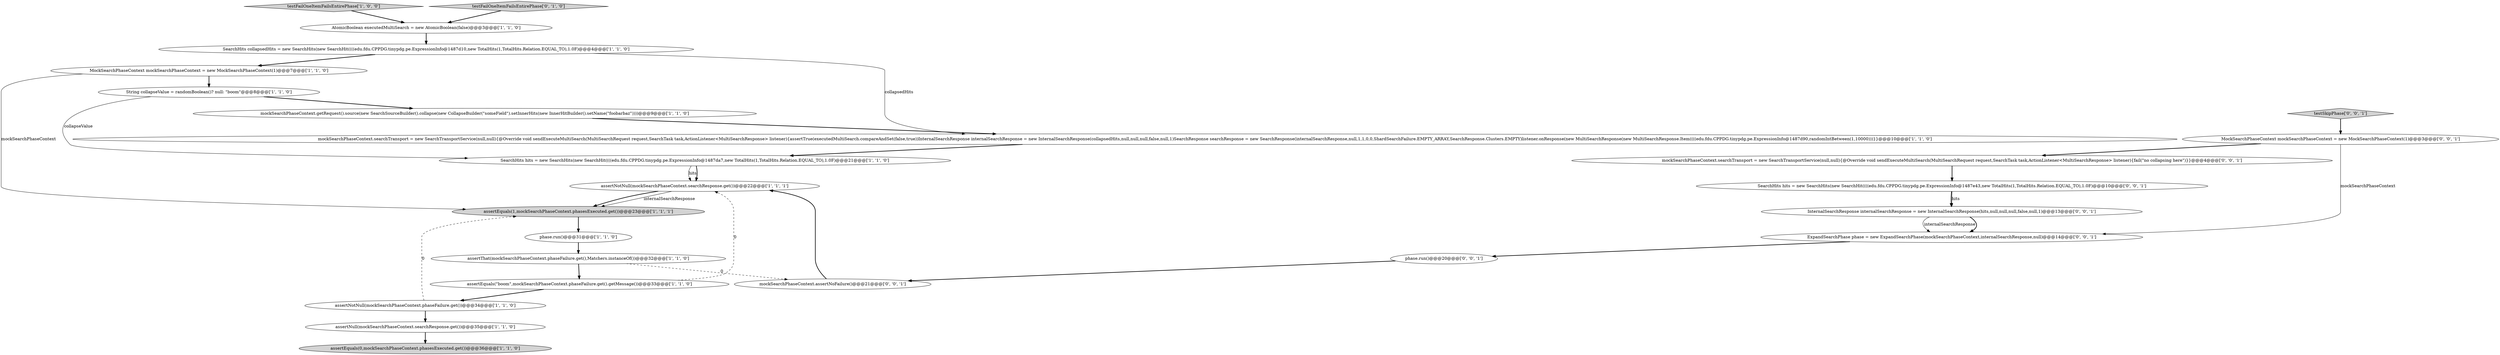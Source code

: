 digraph {
2 [style = filled, label = "mockSearchPhaseContext.getRequest().source(new SearchSourceBuilder().collapse(new CollapseBuilder(\"someField\").setInnerHits(new InnerHitBuilder().setName(\"foobarbaz\"))))@@@9@@@['1', '1', '0']", fillcolor = white, shape = ellipse image = "AAA0AAABBB1BBB"];
18 [style = filled, label = "SearchHits hits = new SearchHits(new SearchHit((((edu.fdu.CPPDG.tinypdg.pe.ExpressionInfo@1487e43,new TotalHits(1,TotalHits.Relation.EQUAL_TO),1.0F)@@@10@@@['0', '0', '1']", fillcolor = white, shape = ellipse image = "AAA0AAABBB3BBB"];
10 [style = filled, label = "SearchHits collapsedHits = new SearchHits(new SearchHit((((edu.fdu.CPPDG.tinypdg.pe.ExpressionInfo@1487d10,new TotalHits(1,TotalHits.Relation.EQUAL_TO),1.0F)@@@4@@@['1', '1', '0']", fillcolor = white, shape = ellipse image = "AAA0AAABBB1BBB"];
8 [style = filled, label = "phase.run()@@@31@@@['1', '1', '0']", fillcolor = white, shape = ellipse image = "AAA0AAABBB1BBB"];
21 [style = filled, label = "testSkipPhase['0', '0', '1']", fillcolor = lightgray, shape = diamond image = "AAA0AAABBB3BBB"];
1 [style = filled, label = "assertNotNull(mockSearchPhaseContext.searchResponse.get())@@@22@@@['1', '1', '1']", fillcolor = white, shape = ellipse image = "AAA0AAABBB1BBB"];
3 [style = filled, label = "assertThat(mockSearchPhaseContext.phaseFailure.get(),Matchers.instanceOf())@@@32@@@['1', '1', '0']", fillcolor = white, shape = ellipse image = "AAA0AAABBB1BBB"];
4 [style = filled, label = "testFailOneItemFailsEntirePhase['1', '0', '0']", fillcolor = lightgray, shape = diamond image = "AAA0AAABBB1BBB"];
15 [style = filled, label = "AtomicBoolean executedMultiSearch = new AtomicBoolean(false)@@@3@@@['1', '1', '0']", fillcolor = white, shape = ellipse image = "AAA0AAABBB1BBB"];
20 [style = filled, label = "InternalSearchResponse internalSearchResponse = new InternalSearchResponse(hits,null,null,null,false,null,1)@@@13@@@['0', '0', '1']", fillcolor = white, shape = ellipse image = "AAA0AAABBB3BBB"];
6 [style = filled, label = "SearchHits hits = new SearchHits(new SearchHit((((edu.fdu.CPPDG.tinypdg.pe.ExpressionInfo@1487da7,new TotalHits(1,TotalHits.Relation.EQUAL_TO),1.0F)@@@21@@@['1', '1', '0']", fillcolor = white, shape = ellipse image = "AAA0AAABBB1BBB"];
12 [style = filled, label = "MockSearchPhaseContext mockSearchPhaseContext = new MockSearchPhaseContext(1)@@@7@@@['1', '1', '0']", fillcolor = white, shape = ellipse image = "AAA0AAABBB1BBB"];
13 [style = filled, label = "assertEquals(\"boom\",mockSearchPhaseContext.phaseFailure.get().getMessage())@@@33@@@['1', '1', '0']", fillcolor = white, shape = ellipse image = "AAA0AAABBB1BBB"];
23 [style = filled, label = "mockSearchPhaseContext.searchTransport = new SearchTransportService(null,null){@Override void sendExecuteMultiSearch(MultiSearchRequest request,SearchTask task,ActionListener<MultiSearchResponse> listener){fail(\"no collapsing here\")}}@@@4@@@['0', '0', '1']", fillcolor = white, shape = ellipse image = "AAA0AAABBB3BBB"];
14 [style = filled, label = "assertNotNull(mockSearchPhaseContext.phaseFailure.get())@@@34@@@['1', '1', '0']", fillcolor = white, shape = ellipse image = "AAA0AAABBB1BBB"];
17 [style = filled, label = "phase.run()@@@20@@@['0', '0', '1']", fillcolor = white, shape = ellipse image = "AAA0AAABBB3BBB"];
16 [style = filled, label = "testFailOneItemFailsEntirePhase['0', '1', '0']", fillcolor = lightgray, shape = diamond image = "AAA0AAABBB2BBB"];
22 [style = filled, label = "MockSearchPhaseContext mockSearchPhaseContext = new MockSearchPhaseContext(1)@@@3@@@['0', '0', '1']", fillcolor = white, shape = ellipse image = "AAA0AAABBB3BBB"];
19 [style = filled, label = "ExpandSearchPhase phase = new ExpandSearchPhase(mockSearchPhaseContext,internalSearchResponse,null)@@@14@@@['0', '0', '1']", fillcolor = white, shape = ellipse image = "AAA0AAABBB3BBB"];
5 [style = filled, label = "assertEquals(1,mockSearchPhaseContext.phasesExecuted.get())@@@23@@@['1', '1', '1']", fillcolor = lightgray, shape = ellipse image = "AAA0AAABBB1BBB"];
9 [style = filled, label = "assertNull(mockSearchPhaseContext.searchResponse.get())@@@35@@@['1', '1', '0']", fillcolor = white, shape = ellipse image = "AAA0AAABBB1BBB"];
24 [style = filled, label = "mockSearchPhaseContext.assertNoFailure()@@@21@@@['0', '0', '1']", fillcolor = white, shape = ellipse image = "AAA0AAABBB3BBB"];
0 [style = filled, label = "mockSearchPhaseContext.searchTransport = new SearchTransportService(null,null){@Override void sendExecuteMultiSearch(MultiSearchRequest request,SearchTask task,ActionListener<MultiSearchResponse> listener){assertTrue(executedMultiSearch.compareAndSet(false,true))InternalSearchResponse internalSearchResponse = new InternalSearchResponse(collapsedHits,null,null,null,false,null,1)SearchResponse searchResponse = new SearchResponse(internalSearchResponse,null,1,1,0,0,ShardSearchFailure.EMPTY_ARRAY,SearchResponse.Clusters.EMPTY)listener.onResponse(new MultiSearchResponse(new MultiSearchResponse.Item((((edu.fdu.CPPDG.tinypdg.pe.ExpressionInfo@1487d90,randomIntBetween(1,10000)))}}@@@10@@@['1', '1', '0']", fillcolor = white, shape = ellipse image = "AAA0AAABBB1BBB"];
11 [style = filled, label = "assertEquals(0,mockSearchPhaseContext.phasesExecuted.get())@@@36@@@['1', '1', '0']", fillcolor = lightgray, shape = ellipse image = "AAA0AAABBB1BBB"];
7 [style = filled, label = "String collapseValue = randomBoolean()? null: \"boom\"@@@8@@@['1', '1', '0']", fillcolor = white, shape = ellipse image = "AAA0AAABBB1BBB"];
0->6 [style = bold, label=""];
12->7 [style = bold, label=""];
5->8 [style = bold, label=""];
9->11 [style = bold, label=""];
18->20 [style = bold, label=""];
21->22 [style = bold, label=""];
1->5 [style = solid, label="internalSearchResponse"];
22->19 [style = solid, label="mockSearchPhaseContext"];
12->5 [style = solid, label="mockSearchPhaseContext"];
16->15 [style = bold, label=""];
3->24 [style = dashed, label="0"];
14->9 [style = bold, label=""];
20->19 [style = solid, label="internalSearchResponse"];
3->13 [style = bold, label=""];
18->20 [style = solid, label="hits"];
8->3 [style = bold, label=""];
20->19 [style = bold, label=""];
24->1 [style = bold, label=""];
10->12 [style = bold, label=""];
17->24 [style = bold, label=""];
19->17 [style = bold, label=""];
14->5 [style = dashed, label="0"];
7->6 [style = solid, label="collapseValue"];
6->1 [style = solid, label="hits"];
23->18 [style = bold, label=""];
2->0 [style = bold, label=""];
22->23 [style = bold, label=""];
13->14 [style = bold, label=""];
4->15 [style = bold, label=""];
6->1 [style = bold, label=""];
15->10 [style = bold, label=""];
10->0 [style = solid, label="collapsedHits"];
13->1 [style = dashed, label="0"];
1->5 [style = bold, label=""];
7->2 [style = bold, label=""];
}
